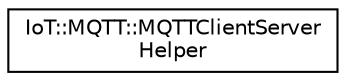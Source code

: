 digraph "Graphical Class Hierarchy"
{
 // LATEX_PDF_SIZE
  edge [fontname="Helvetica",fontsize="10",labelfontname="Helvetica",labelfontsize="10"];
  node [fontname="Helvetica",fontsize="10",shape=record];
  rankdir="LR";
  Node0 [label="IoT::MQTT::MQTTClientServer\lHelper",height=0.2,width=0.4,color="black", fillcolor="white", style="filled",URL="$classIoT_1_1MQTT_1_1MQTTClientServerHelper.html",tooltip=" "];
}
